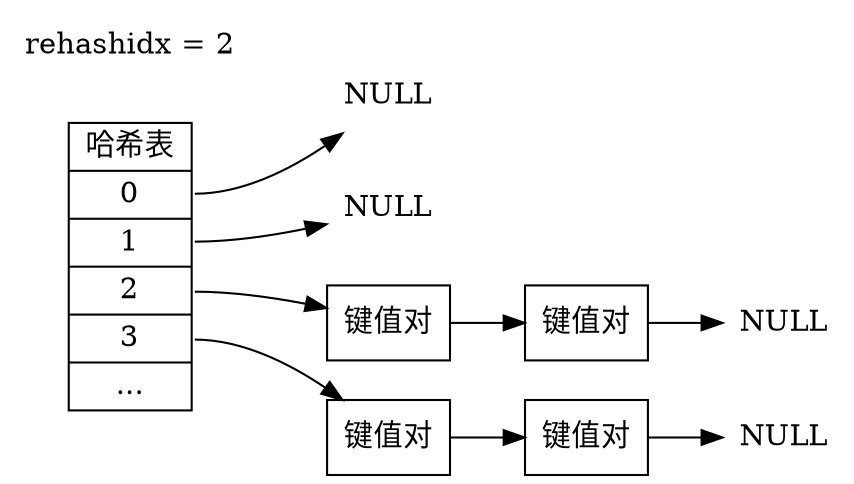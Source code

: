 digraph {

    rankdir = LR;

    //

    node [shape = record];

    table [label = "哈希表 | <0> 0 | <1> 1 | <2> 2 | <3> 3 | ..."];

    kv5 [label = "键值对"];
    kv6 [label = "键值对"];

    kv7 [label = "键值对"];
    kv8 [label = "键值对"];

    node [shape = plaintext, label = "NULL"];

    n0;
    n1;
    n2;
    n3;

    rehashidx [label = "rehashidx = 2", shape = plaintext];

    //

    table:0 -> n0;
    table:1 -> n1;
    table:2 -> kv5 -> kv6 -> n2;
    table:3 -> kv7 -> kv8 -> n3;
}


